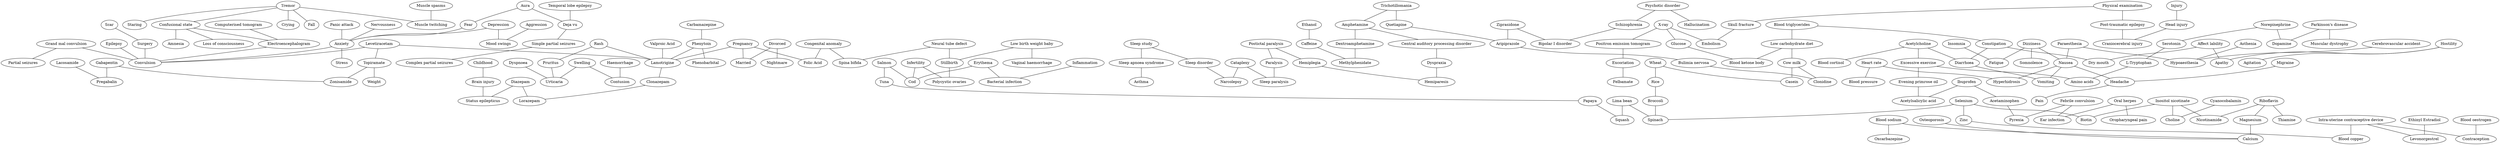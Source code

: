 strict graph layer0 {
	graph [name=layer0];
	node [label="\N"];
	53	[label=Levetiracetam,
		level=1,
		src_id=1186,
		weight=0.006882236948488494];
	100	[label=Topiramate,
		level=1,
		src_id=264,
		weight=0.003896449842159197];
	53 -- 100	[level=1,
		weight=92.43];
	1	[label=Convulsion,
		level=1,
		src_id=174366,
		weight=0.021183283532887193];
	53 -- 1	[level=1,
		weight=145.77];
	122	[label=Lamotrigine,
		level=1,
		src_id=542,
		weight=0.006068998428846408];
	53 -- 122	[level=1,
		weight=159.17];
	199	[label="Blood sodium",
		src_id=172362,
		weight=0.0015161316577229536];
	144	[label=Oxcarbazepine,
		level=1,
		src_id=762,
		weight=0.002534724742924634];
	199 -- 144	[level=1,
		weight=65.33];
	215	[label=Calcium,
		level=1,
		src_id=1327,
		weight=0.0019150705632210527];
	199 -- 215	[level=1,
		weight=75.83];
	98	[label=Aura,
		level=1,
		src_id=171120,
		weight=0.003606559198555745];
	25	[label=Fear,
		level=1,
		src_id=176601,
		weight=0.00423180013877655];
	98 -- 25	[level=1,
		weight=66.63];
	132	[label="Deja vu",
		level=1,
		src_id=174936,
		weight=0.002534898702066785];
	98 -- 132	[level=1,
		weight=72.75];
	415	[label=Ibuprofen,
		src_id=1035,
		weight=0.0008072654675934857];
	146	[label=Acetaminophen,
		level=1,
		src_id=307,
		weight=0.0021478198654316686];
	415 -- 146	[level=1,
		weight=143.43];
	282	[label="Acetylsalicylic acid",
		src_id=931,
		weight=0.0009214581915706249];
	415 -- 282	[level=1,
		weight=94.01];
	540	[label="Postictal paralysis",
		src_id=183927,
		weight=0.0005935309511560182];
	34	[label=Paralysis,
		src_id=182799,
		weight=0.0017268563413672627];
	540 -- 34	[level=1,
		weight=64.88];
	811	[label=Hemiplegia,
		src_id=177845,
		weight=0.00043651518465496423];
	540 -- 811	[level=1,
		weight=45.23];
	7	[label=Pyrexia,
		level=1,
		src_id=184658,
		weight=0.0033365769403179736];
	146 -- 7	[level=1,
		weight=47.75];
	64	[label=Gabapentin,
		level=1,
		src_id=982,
		weight=0.002318343997021659];
	135	[label=Zonisamide,
		level=1,
		src_id=895,
		weight=0.0025595133472386933];
	64 -- 135	[level=1,
		weight=42.55];
	159	[label=Pregabalin,
		src_id=221,
		weight=0.0014114828052947035];
	64 -- 159	[level=1,
		weight=65.48];
	424	[label="X-ray",
		src_id=188917,
		weight=0.0010775404547227745];
	238	[label="Positron emission tomogram",
		src_id=183853,
		weight=0.001727040123551756];
	424 -- 238	[level=1,
		weight=50.45];
	226	[label=Embolism,
		src_id=175772,
		weight=0.0014684924134583453];
	424 -- 226	[level=1,
		weight=179.77];
	104	[label=Glucose,
		src_id=8280,
		weight=0.001657374083556313];
	424 -- 104	[level=1,
		weight=63.44];
	6	[label=Asthenia,
		level=1,
		src_id=171034,
		weight=0.002497794525406176];
	112	[label=Hypoaesthesia,
		level=1,
		src_id=178564,
		weight=0.0018441575374414363];
	6 -- 112	[level=1,
		weight=49.45];
	257	[label=Divorced,
		src_id=175315,
		weight=0.0008180329978097095];
	193	[label=Married,
		src_id=180527,
		weight=0.001513248136047951];
	257 -- 193	[level=1,
		weight=42.19];
	43	[label=Nightmare,
		level=1,
		src_id=181828,
		weight=0.0017409541837483005];
	257 -- 43	[level=1,
		weight=34.68];
	30	[label="Psychotic disorder",
		level=1,
		src_id=184453,
		weight=0.0022872442677770648];
	15	[label=Hallucination,
		level=1,
		src_id=177734,
		weight=0.0025769135959557267];
	30 -- 15	[level=1,
		weight=54.97];
	75	[label=Schizophrenia,
		src_id=185574,
		weight=0.0016048434025626337];
	30 -- 75	[level=1,
		weight=54.72];
	157	[label=Lacosamide,
		level=1,
		src_id=5491,
		weight=0.001865963885589443];
	157 -- 159	[level=1,
		weight=44.65];
	44	[label="Muscle spasms",
		level=1,
		src_id=181270,
		weight=0.0018373714123815425];
	61	[label="Muscle twitching",
		level=1,
		src_id=181276,
		weight=0.002403814284374758];
	44 -- 61	[level=1,
		weight=46.91];
	286	[label="Sleep study",
		src_id=186011,
		weight=0.0009289897513627559];
	251	[label="Sleep apnoea syndrome",
		src_id=185998,
		weight=0.0013350860613132389];
	286 -- 251	[level=1,
		weight=154.48];
	58	[label="Sleep disorder",
		src_id=186000,
		weight=0.0014645694686052332];
	286 -- 58	[level=1,
		weight=52.7];
	13	[label=Childhood,
		level=1,
		src_id=173551,
		weight=0.002811745908108317];
	24	[label="Brain injury",
		level=1,
		src_id=172600,
		weight=0.0023940548485652693];
	13 -- 24	[level=1,
		weight=31.74];
	325	[label="Blood triglycerides",
		level=1,
		src_id=172398,
		weight=0.0018556204639034843];
	115	[label=Constipation,
		src_id=174340,
		weight=0.0014432081619389205];
	325 -- 115	[level=1,
		weight=63.44];
	394	[label="Low carbohydrate diet",
		src_id=180136,
		weight=0.0016963404361697923];
	325 -- 394	[level=1,
		weight=472.75];
	231	[label=Wheat,
		src_id=8648,
		weight=0.0013186419709932129];
	181	[label=Rice,
		src_id=8633,
		weight=0.0013726195936323733];
	231 -- 181	[level=1,
		weight=107.14];
	279	[label=Casein,
		src_id=8589,
		weight=0.001694509586144348];
	231 -- 279	[level=1,
		weight=156.56];
	659	[label=Trichotillomania,
		src_id=187413,
		weight=0.0005130347621244177];
	330	[label=Amphetamine,
		level=1,
		src_id=173,
		weight=0.0023355995601714247];
	659 -- 330	[level=1,
		weight=91.19];
	63	[label=Quetiapine,
		level=1,
		src_id=1208,
		weight=0.0020666863962951567];
	659 -- 63	[level=1,
		weight=107.14];
	55	[label="Computerised tomogram",
		level=1,
		src_id=174039,
		weight=0.002476901963987182];
	9	[label=Electroencephalogram,
		level=1,
		src_id=175720,
		weight=0.008190389638790598];
	55 -- 9	[level=1,
		weight=73.05];
	188	[label=Weight,
		level=1,
		src_id=188818,
		weight=0.00256109155980544];
	100 -- 188	[level=1,
		weight=86.47];
	100 -- 135	[level=1,
		weight=54.66];
	410	[label="Inositol nicotinate",
		src_id=7903,
		weight=0.001707645651089037];
	655	[label=Choline,
		src_id=115,
		weight=0.0011908521845101832];
	410 -- 655	[level=1,
		weight=861.13];
	477	[label=Nicotinamide,
		level=1,
		src_id=2556,
		weight=0.002116925340593475];
	410 -- 477	[level=1,
		weight=438.61];
	422	[label=Biotin,
		src_id=114,
		weight=0.0014547127828869668];
	410 -- 422	[level=1,
		weight=431.07];
	373	[label="Central auditory processing disorder",
		src_id=173299,
		weight=0.0011258315873379815];
	330 -- 373	[level=1,
		weight=74.2];
	478	[label=Dextroamphetamine,
		level=1,
		src_id=1510,
		weight=0.0019595852231327595];
	330 -- 478	[level=1,
		weight=864.22];
	22	[label=Tremor,
		level=1,
		src_id=187373,
		weight=0.0032307227193221206];
	32	[label="Confusional state",
		level=1,
		src_id=174071,
		weight=0.0045697034034092344];
	22 -- 32	[level=1,
		weight=49.59];
	22 -- 61	[level=1,
		weight=52.0];
	36	[label=Crying,
		level=1,
		src_id=174575,
		weight=0.0026914888545814483];
	22 -- 36	[level=1,
		weight=45.41];
	17	[label=Fall,
		level=1,
		src_id=176540,
		weight=0.0027057777670907814];
	22 -- 17	[level=1,
		weight=47.12];
	48	[label=Staring,
		level=1,
		src_id=186369,
		weight=0.002015414171345836];
	22 -- 48	[level=1,
		weight=40.41];
	284	[label=Cyanocobalamin,
		level=1,
		src_id=108,
		weight=0.001785896627379339];
	284 -- 655	[level=1,
		weight=542.33];
	497	[label="Neural tube defect",
		src_id=181701,
		weight=0.0011576820181728527];
	190	[label=Stillbirth,
		level=1,
		src_id=186413,
		weight=0.0034063847659718486];
	497 -- 190	[level=1,
		weight=281.97];
	426	[label="Spina bifida",
		src_id=186194,
		weight=0.001229422774296933];
	497 -- 426	[level=1,
		weight=243.61];
	32 -- 9	[level=1,
		weight=81.5];
	23	[label="Loss of consciousness",
		level=1,
		src_id=180127,
		weight=0.003902299080386455];
	32 -- 23	[level=1,
		weight=68.66];
	85	[label=Amnesia,
		level=1,
		src_id=170136,
		weight=0.003670554159831233];
	32 -- 85	[level=1,
		weight=48.69];
	249	[label=Broccoli,
		src_id=8584,
		weight=0.0017175653551483447];
	181 -- 249	[level=1,
		weight=83.56];
	543	[label="Physical examination",
		src_id=183464,
		weight=0.0005235304459954017];
	456	[label="Skull fracture",
		src_id=185991,
		weight=0.0008114640460577113];
	543 -- 456	[level=1,
		weight=65.99];
	598	[label="Post-traumatic epilepsy",
		src_id=183904,
		weight=0.0006617534202240789];
	543 -- 598	[level=1,
		weight=78.67];
	299	[label="Febrile convulsion",
		src_id=176614,
		weight=0.0009617972803996166];
	227	[label="Ear infection",
		src_id=175529,
		weight=0.0009304920765623234];
	299 -- 227	[level=1,
		weight=47.89];
	299 -- 7	[level=1,
		weight=109.81];
	456 -- 226	[level=1,
		weight=52.15];
	583	[label=Norepinephrine,
		src_id=358,
		weight=0.000701572436896661];
	411	[label=Serotonin,
		src_id=7810,
		weight=0.0009097244788577965];
	583 -- 411	[level=1,
		weight=126.93];
	233	[label=Dopamine,
		src_id=974,
		weight=0.0013526035753482696];
	583 -- 233	[level=1,
		weight=133.68];
	2	[label=Epilepsy,
		level=1,
		src_id=176107,
		weight=0.0145529562651861];
	2 -- 1	[level=1,
		weight=333.89];
	10	[label=Depression,
		level=1,
		src_id=175023,
		weight=0.005397617393762817];
	20	[label=Anxiety,
		level=1,
		src_id=170661,
		weight=0.007191629624041699];
	10 -- 20	[level=1,
		weight=108.88];
	206	[label="Mood swings",
		src_id=181119,
		weight=0.0013121116757693495];
	10 -- 206	[level=1,
		weight=45.59];
	25 -- 20	[level=1,
		weight=72.45];
	619	[label=Dyspraxia,
		src_id=175506,
		weight=0.0009419159405542817];
	373 -- 619	[level=1,
		weight=179.89];
	894	[label="L-Tryptophan",
		src_id=142,
		weight=0.0003490174238771454];
	411 -- 894	[level=1,
		weight=143.89];
	265	[label=Aripiprazole,
		src_id=1222,
		weight=0.0012625049742498163];
	63 -- 265	[level=1,
		weight=74.9];
	483	[label=Riboflavin,
		level=1,
		src_id=132,
		weight=0.0019988040957587606];
	483 -- 477	[level=1,
		weight=1000.0];
	280	[label=Magnesium,
		src_id=1330,
		weight=0.0016092281981076096];
	483 -- 280	[level=1,
		weight=91.78];
	451	[label=Thiamine,
		level=1,
		src_id=144,
		weight=0.0019609809401004946];
	483 -- 451	[level=1,
		weight=984.77];
	473	[label=Salmon,
		src_id=8996,
		weight=0.0006755743213954945];
	409	[label=Tuna,
		src_id=8643,
		weight=0.000616617714305385];
	473 -- 409	[level=1,
		weight=145.74];
	633	[label=Cod,
		src_id=8995,
		weight=0.0006940904008132913];
	473 -- 633	[level=1,
		weight=75.05];
	408	[label=Selenium,
		src_id=9080,
		weight=0.0008301117929561951];
	408 -- 422	[level=1,
		weight=145.41];
	380	[label=Zinc,
		src_id=1526,
		weight=0.0009027028766143693];
	408 -- 380	[level=1,
		weight=234.71];
	278	[label=Spinach,
		src_id=8638,
		weight=0.0016070793322843157];
	408 -- 278	[level=1,
		weight=85.24];
	507	[label=Erythema,
		src_id=176163,
		weight=0.0007910650059911101];
	507 -- 633	[level=1,
		weight=148.42];
	710	[label="Bacterial infection",
		src_id=171220,
		weight=0.00031801231881585084];
	507 -- 710	[level=1,
		weight=80.61];
	119	[label=Rash,
		level=1,
		src_id=184786,
		weight=0.002266379031972671];
	124	[label=Pruritus,
		src_id=184366,
		weight=0.0017059221377840393];
	119 -- 124	[level=1,
		weight=87.16];
	119 -- 122	[level=1,
		weight=57.5];
	442	[label="Ethinyl Estradiol",
		level=1,
		src_id=963,
		weight=0.0021814291257429477];
	525	[label=Levonorgestrel,
		src_id=357,
		weight=0.0011290407653778945];
	442 -- 525	[level=1,
		weight=228.45];
	35	[label=Paraesthesia,
		level=1,
		src_id=182787,
		weight=0.0030602073943578525];
	35 -- 112	[level=1,
		weight=159.46];
	16	[label=Nausea,
		level=1,
		src_id=181546,
		weight=0.003817163733503498];
	35 -- 16	[level=1,
		weight=48.31];
	51	[label=Diarrhoea,
		level=1,
		src_id=175200,
		weight=0.002206719793927423];
	115 -- 51	[level=1,
		weight=63.65];
	46	[label="Dry mouth",
		level=1,
		src_id=175420,
		weight=0.0022628987228231374];
	115 -- 46	[level=1,
		weight=63.75];
	52	[label="Cerebrovascular accident",
		level=1,
		src_id=173414,
		weight=0.0018353846815469983];
	52 -- 112	[level=1,
		weight=41.76];
	125	[label=Pregnancy,
		level=1,
		src_id=184014,
		weight=0.0030884814220588502];
	125 -- 193	[level=1,
		weight=40.32];
	125 -- 122	[level=1,
		weight=89.36];
	421	[label="Folic Acid",
		src_id=150,
		weight=0.001248867018795569];
	125 -- 421	[level=1,
		weight=161.48];
	41	[label=Dizziness,
		level=1,
		src_id=175317,
		weight=0.004182753475121997];
	41 -- 16	[level=1,
		weight=104.52];
	40	[label=Fatigue,
		level=1,
		src_id=176597,
		weight=0.0034094849159673375];
	41 -- 40	[level=1,
		weight=49.45];
	38	[label=Somnolence,
		level=1,
		src_id=186129,
		weight=0.002921368758777029];
	41 -- 38	[level=1,
		weight=55.34];
	831	[label=Cataplexy,
		src_id=173217,
		weight=0.0004605562160961688];
	175	[label=Narcolepsy,
		src_id=181475,
		weight=0.001601609499906586];
	831 -- 175	[level=1,
		weight=135.55];
	267	[label="Sleep paralysis",
		src_id=186008,
		weight=0.000841186897171789];
	831 -- 267	[level=1,
		weight=68.93];
	150	[label=Osteoporosis,
		level=1,
		src_id=182448,
		weight=0.0017415178322508606];
	150 -- 215	[level=1,
		weight=103.4];
	254	[label=Infertility,
		src_id=178985,
		weight=0.0014035514738785077];
	254 -- 633	[level=1,
		weight=73.7];
	288	[label="Polycystic ovaries",
		src_id=183761,
		weight=0.0013361734439398534];
	254 -- 288	[level=1,
		weight=133.68];
	138	[label="Craniocerebral injury",
		src_id=174523,
		weight=0.0016166371406425278];
	598 -- 138	[level=1,
		weight=156.92];
	12	[label=Injury,
		level=1,
		src_id=179153,
		weight=0.003170260609283826];
	113	[label="Head injury",
		src_id=177785,
		weight=0.0014157969267107986];
	12 -- 113	[level=1,
		weight=58.81];
	306	[label=Papaya,
		src_id=8707,
		weight=0.0013498239292479028];
	409 -- 306	[level=1,
		weight=73.37];
	212	[label="Blood oestrogen",
		level=1,
		src_id=172274,
		weight=0.0021712169292174874];
	198	[label=Contraception,
		level=1,
		src_id=174350,
		weight=0.0018304575581175751];
	212 -- 198	[level=1,
		weight=92.05];
	308	[label=Acetylcholine,
		level=1,
		src_id=2951,
		weight=0.003267540456224283];
	560	[label="Excessive exercise",
		src_id=176247,
		weight=0.0015893738625358126];
	308 -- 560	[level=1,
		weight=480.36];
	326	[label="Blood cortisol",
		level=1,
		src_id=172060,
		weight=0.0019357192812707144];
	308 -- 326	[level=1,
		weight=224.46];
	308 -- 51	[level=1,
		weight=81.69];
	245	[label="Congenital anomaly",
		src_id=174082,
		weight=0.0014209603544620777];
	245 -- 426	[level=1,
		weight=74.13];
	245 -- 421	[level=1,
		weight=110.38];
	337	[label="Low birth weight baby",
		level=1,
		src_id=180135,
		weight=0.002508593207715703];
	359	[label="Vaginal haemorrhage",
		level=1,
		src_id=188214,
		weight=0.001968775307078424];
	337 -- 359	[level=1,
		weight=531.72];
	337 -- 190	[level=1,
		weight=399.04];
	94	[label="Temporal lobe epilepsy",
		level=1,
		src_id=186743,
		weight=0.002441495654908633];
	94 -- 132	[level=1,
		weight=56.18];
	3	[label=Hyperhidrosis,
		level=1,
		src_id=178464,
		weight=0.002894317404473477];
	16 -- 3	[level=1,
		weight=47.44];
	54	[label=Headache,
		level=1,
		src_id=177790,
		weight=0.003629731411491833];
	16 -- 54	[level=1,
		weight=85.24];
	21	[label=Vomiting,
		level=1,
		src_id=188709,
		weight=0.002237717673427465];
	16 -- 21	[level=1,
		weight=60.95];
	19	[label=Insomnia,
		level=1,
		src_id=179162,
		weight=0.002204332585390886];
	19 -- 40	[level=1,
		weight=30.82];
	116	[label=Ethanol,
		level=1,
		src_id=884,
		weight=0.002092393569196102];
	105	[label=Caffeine,
		level=1,
		src_id=192,
		weight=0.002471869603861105];
	116 -- 105	[level=1,
		weight=61.89];
	118	[label="Simple partial seizures",
		level=1,
		src_id=185880,
		weight=0.0025264148989576156];
	132 -- 118	[level=1,
		weight=63.31];
	476	[label="Lima bean",
		src_id=8610,
		weight=0.000951798002990604];
	351	[label=Squash,
		src_id=8639,
		weight=0.0015183902051071373];
	476 -- 351	[level=1,
		weight=354.81];
	476 -- 278	[level=1,
		weight=250.75];
	365	[label="Oral herpes",
		src_id=182307,
		weight=0.001353446309060646];
	26	[label="Oropharyngeal pain",
		level=1,
		src_id=182375,
		weight=0.002063024887995477];
	365 -- 26	[level=1,
		weight=39.95];
	365 -- 227	[level=1,
		weight=52.78];
	559	[label=Excoriation,
		src_id=176257,
		weight=0.0015072791917328573];
	238 -- 559	[level=1,
		weight=197.71];
	69	[label=Inflammation,
		level=1,
		src_id=178993,
		weight=0.00198462035693274];
	69 -- 710	[level=1,
		weight=44.62];
	737	[label=Ziprasidone,
		src_id=237,
		weight=0.00038307525186565396];
	301	[label="Bipolar I disorder",
		src_id=171760,
		weight=0.001043676937014173];
	737 -- 301	[level=1,
		weight=71.76];
	737 -- 265	[level=1,
		weight=87.06];
	34 -- 267	[level=1,
		weight=46.49];
	458	[label="Parkinson's disease",
		src_id=182898,
		weight=0.001113114205722105];
	458 -- 233	[level=1,
		weight=47.15];
	367	[label="Muscular dystrophy",
		level=1,
		src_id=181277,
		weight=0.0020167183302485453];
	458 -- 367	[level=1,
		weight=159.09];
	707	[label="Blood copper",
		src_id=172045,
		weight=0.00030810695721414345];
	380 -- 707	[level=1,
		weight=55.9];
	5	[label=Haemorrhage,
		level=1,
		src_id=177684,
		weight=0.0022629305748878355];
	47	[label=Contusion,
		src_id=174362,
		weight=0.001562594013938231];
	5 -- 47	[level=1,
		weight=55.34];
	149	[label=Scar,
		level=1,
		src_id=185551,
		weight=0.001767244028178325];
	117	[label=Surgery,
		level=1,
		src_id=186589,
		weight=0.004030986189366922];
	149 -- 117	[level=1,
		weight=52.63];
	350	[label="Evening primrose oil",
		level=1,
		src_id=9213,
		weight=0.0020219358983983833];
	560 -- 350	[level=1,
		weight=402.63];
	264	[label="Amino acids",
		level=1,
		src_id=8309,
		weight=0.0018171058870276812];
	560 -- 264	[level=1,
		weight=292.38];
	59	[label="Grand mal convulsion",
		level=1,
		src_id=177516,
		weight=0.007439468297569785];
	77	[label="Partial seizures",
		level=1,
		src_id=182927,
		weight=0.0029395429462631636];
	59 -- 77	[level=1,
		weight=69.43];
	59 -- 1	[level=1,
		weight=122.06];
	74	[label="Status epilepticus",
		src_id=186374,
		weight=0.0014355552851170674];
	24 -- 74	[level=1,
		weight=45.08];
	39	[label="Heart rate",
		src_id=177799,
		weight=0.0016615884541936602];
	39 -- 3	[level=1,
		weight=43.39];
	18	[label="Blood pressure",
		level=1,
		src_id=172305,
		weight=0.0023794702000934195];
	39 -- 18	[level=1,
		weight=60.51];
	258	[label="Blood ketone body",
		src_id=172233,
		weight=0.0016926721894202751];
	104 -- 258	[level=1,
		weight=112.0];
	11	[label=Aggression,
		level=1,
		src_id=169900,
		weight=0.0023017829411153654];
	11 -- 206	[level=1,
		weight=41.0];
	27	[label=Asthma,
		level=1,
		src_id=171037,
		weight=0.001997810328520221];
	251 -- 27	[level=1,
		weight=34.72];
	552	[label="Intra-uterine contraceptive device",
		src_id=179325,
		weight=0.0008788658331042069];
	552 -- 525	[level=1,
		weight=186.57];
	552 -- 707	[level=1,
		weight=79.3];
	552 -- 198	[level=1,
		weight=89.31];
	190 -- 288	[level=1,
		weight=143.89];
	237	[label=Urticaria,
		src_id=188054,
		weight=0.0011519886979077666];
	124 -- 237	[level=1,
		weight=51.42];
	91	[label="Complex partial seizures",
		level=1,
		src_id=174011,
		weight=0.0033669628925900572];
	118 -- 91	[level=1,
		weight=74.26];
	78	[label=Nervousness,
		level=1,
		src_id=181699,
		weight=0.00196343489860732];
	78 -- 20	[level=1,
		weight=39.88];
	463	[label=Hemiparesis,
		src_id=177843,
		weight=0.0009243021857249311];
	811 -- 463	[level=1,
		weight=141.19];
	117 -- 1	[level=1,
		weight=88.66];
	356	[label=Methylphenidate,
		src_id=411,
		weight=0.00124332684218425];
	478 -- 356	[level=1,
		weight=180.57];
	297	[label=Hostility,
		src_id=178312,
		weight=0.0008335790243328781];
	406	[label=Apathy,
		src_id=170717,
		weight=0.0005139842229041516];
	297 -- 406	[level=1,
		weight=39.25];
	28	[label=Agitation,
		level=1,
		src_id=169902,
		weight=0.0018932125106081406];
	297 -- 28	[level=1,
		weight=37.16];
	894 -- 264	[level=1,
		weight=61.08];
	848	[label="Affect lability",
		src_id=169892,
		weight=0.00027380333896749164];
	848 -- 406	[level=1,
		weight=48.18];
	848 -- 46	[level=1,
		weight=47.15];
	73	[label=Carbamazepine,
		level=1,
		src_id=551,
		weight=0.004340877995338315];
	88	[label=Phenytoin,
		level=1,
		src_id=243,
		weight=0.004732828277386289];
	73 -- 88	[level=1,
		weight=81.22];
	307	[label="Cow milk",
		src_id=8613,
		weight=0.0017310414748003004];
	394 -- 307	[level=1,
		weight=284.05];
	394 -- 258	[level=1,
		weight=300.38];
	619 -- 463	[level=1,
		weight=152.63];
	14	[label=Swelling,
		level=1,
		src_id=186614,
		weight=0.0023700279579685593];
	14 -- 237	[level=1,
		weight=47.36];
	14 -- 47	[level=1,
		weight=35.83];
	306 -- 351	[level=1,
		weight=245.95];
	75 -- 301	[level=1,
		weight=46.86];
	280 -- 215	[level=1,
		weight=221.48];
	58 -- 175	[level=1,
		weight=46.77];
	350 -- 282	[level=1,
		weight=122.8];
	249 -- 278	[level=1,
		weight=258.32];
	33	[label=Dyspnoea,
		level=1,
		src_id=175501,
		weight=0.0017803242471438464];
	33 -- 237	[level=1,
		weight=33.52];
	93	[label="Valproic Acid",
		level=1,
		src_id=304,
		weight=0.005305496918110635];
	93 -- 122	[level=1,
		weight=120.82];
	31	[label=Migraine,
		level=1,
		src_id=180996,
		weight=0.002973154497413961];
	31 -- 54	[level=1,
		weight=94.85];
	9 -- 1	[level=1,
		weight=147.32];
	51 -- 21	[level=1,
		weight=58.45];
	66	[label="Panic attack",
		level=1,
		src_id=182745,
		weight=0.002527424492525558];
	66 -- 20	[level=1,
		weight=68.7];
	342	[label="Bulimia nervosa",
		src_id=172802,
		weight=0.0012989858158976258];
	265 -- 342	[level=1,
		weight=78.67];
	20 -- 1	[level=1,
		weight=75.71];
	42	[label=Stress,
		level=1,
		src_id=186464,
		weight=0.005489881201732726];
	20 -- 42	[level=1,
		weight=100.25];
	4	[label=Pain,
		level=1,
		src_id=182630,
		weight=0.005780303677902718];
	54 -- 4	[level=1,
		weight=64.19];
	134	[label=Felbamate,
		level=1,
		src_id=935,
		weight=0.002019205396404736];
	559 -- 134	[level=1,
		weight=134.72];
	136	[label=Diazepam,
		src_id=815,
		weight=0.001472822668299216];
	136 -- 74	[level=1,
		weight=51.73];
	29	[label=Lorazepam,
		level=1,
		src_id=177,
		weight=0.00198802506334235];
	136 -- 29	[level=1,
		weight=64.04];
	105 -- 356	[level=1,
		weight=57.82];
	113 -- 138	[level=1,
		weight=55.43];
	88 -- 122	[level=1,
		weight=96.5];
	99	[label=Phenobarbital,
		level=1,
		src_id=1158,
		weight=0.0025713759378250835];
	88 -- 99	[level=1,
		weight=78.04];
	307 -- 279	[level=1,
		weight=354.81];
	416	[label=Clonidine,
		src_id=562,
		weight=0.0007089189872350105];
	307 -- 416	[level=1,
		weight=58.9];
	143	[label=Clonazepam,
		src_id=1052,
		weight=0.0017203199085305948];
	122 -- 143	[level=1,
		weight=44.03];
	143 -- 29	[level=1,
		weight=47.22];
	342 -- 416	[level=1,
		weight=80.61];
}
